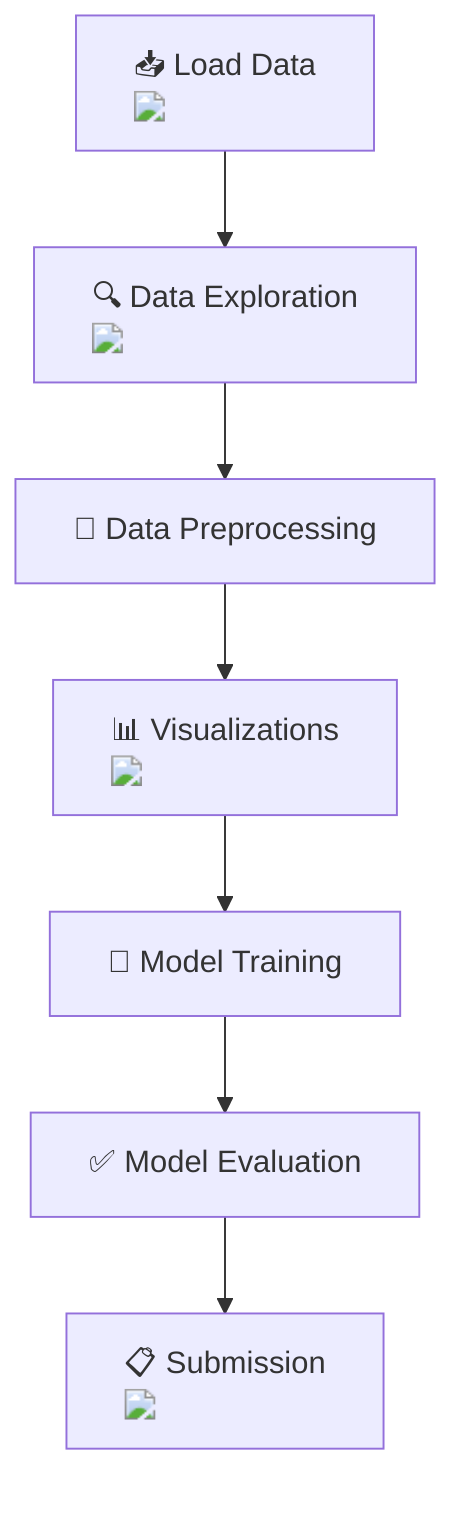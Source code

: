 flowchart TD
    A["📥 Load Data <img src='file.svg' />"] --> B["🔍 Data Exploration <img src='table.svg' />"]
    B --> C["🧹 Data Preprocessing"]
    C --> D["📊 Visualizations <img src='boxplot_template.svg' />"]
    D --> E["🧠 Model Training"]
    E --> F["✅ Model Evaluation"]
    F --> G["📋 Submission <img src='file.svg' />"]